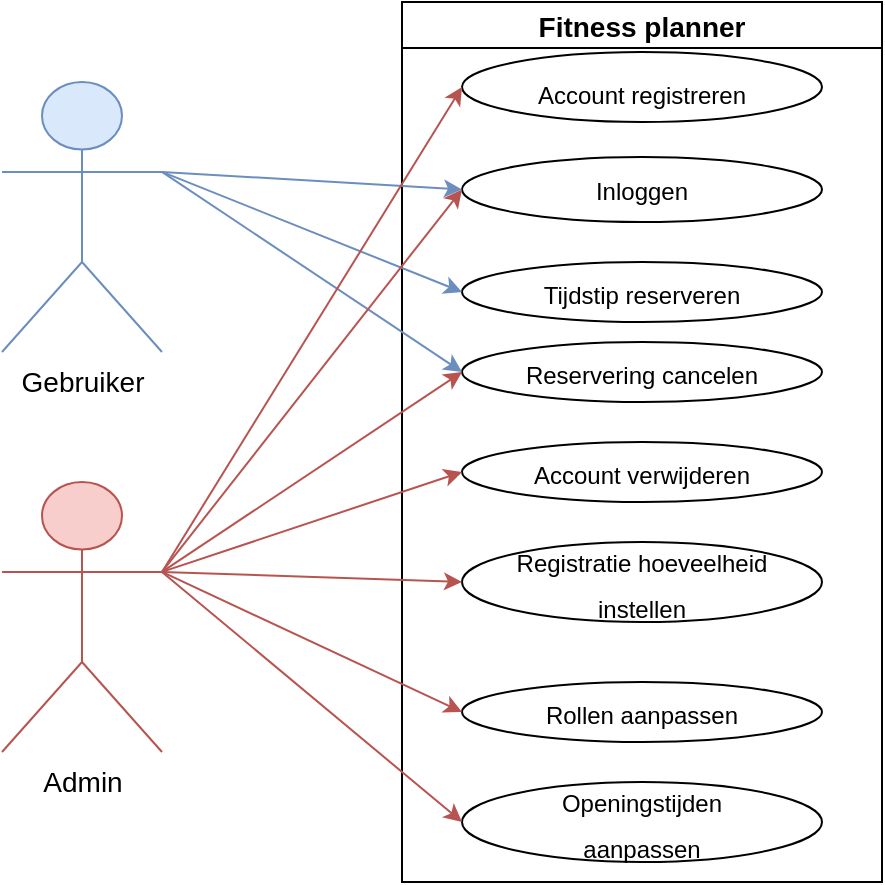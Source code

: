 <mxfile version="16.6.6" type="device"><diagram name="Page-1" id="c4acf3e9-155e-7222-9cf6-157b1a14988f"><mxGraphModel dx="1038" dy="583" grid="1" gridSize="10" guides="1" tooltips="1" connect="1" arrows="1" fold="1" page="1" pageScale="1" pageWidth="850" pageHeight="1100" background="none" math="0" shadow="0"><root><mxCell id="0"/><mxCell id="1" parent="0"/><mxCell id="vP5KQQVypekECooDQKsb-13" value="Gebruiker" style="shape=umlActor;verticalLabelPosition=bottom;verticalAlign=top;html=1;outlineConnect=0;fontSize=14;fillColor=#dae8fc;strokeColor=#6c8ebf;" parent="1" vertex="1"><mxGeometry x="80" y="80" width="80" height="135" as="geometry"/></mxCell><mxCell id="vP5KQQVypekECooDQKsb-14" value="Admin" style="shape=umlActor;verticalLabelPosition=bottom;verticalAlign=top;html=1;outlineConnect=0;fontSize=14;fillColor=#f8cecc;strokeColor=#b85450;" parent="1" vertex="1"><mxGeometry x="80" y="280" width="80" height="135" as="geometry"/></mxCell><mxCell id="vP5KQQVypekECooDQKsb-15" value="Fitness planner" style="swimlane;fontSize=14;" parent="1" vertex="1"><mxGeometry x="280" y="40" width="240" height="440" as="geometry"><mxRectangle x="280" y="80" width="130" height="23" as="alternateBounds"/></mxGeometry></mxCell><mxCell id="vP5KQQVypekECooDQKsb-1" value="" style="ellipse;whiteSpace=wrap;html=1;" parent="vP5KQQVypekECooDQKsb-15" vertex="1"><mxGeometry x="30" y="25" width="180" height="35" as="geometry"/></mxCell><mxCell id="vP5KQQVypekECooDQKsb-4" value="" style="ellipse;whiteSpace=wrap;html=1;" parent="vP5KQQVypekECooDQKsb-15" vertex="1"><mxGeometry x="30" y="77.5" width="180" height="32.5" as="geometry"/></mxCell><mxCell id="vP5KQQVypekECooDQKsb-6" value="" style="ellipse;whiteSpace=wrap;html=1;" parent="vP5KQQVypekECooDQKsb-15" vertex="1"><mxGeometry x="30" y="130" width="180" height="30" as="geometry"/></mxCell><mxCell id="vP5KQQVypekECooDQKsb-20" value="&lt;font style=&quot;font-size: 12px&quot;&gt;Account registreren&lt;/font&gt;" style="text;html=1;strokeColor=none;fillColor=none;align=center;verticalAlign=middle;whiteSpace=wrap;rounded=0;fontSize=19;" parent="vP5KQQVypekECooDQKsb-15" vertex="1"><mxGeometry x="50" y="30" width="140" height="30" as="geometry"/></mxCell><mxCell id="vP5KQQVypekECooDQKsb-10" value="" style="ellipse;whiteSpace=wrap;html=1;" parent="vP5KQQVypekECooDQKsb-15" vertex="1"><mxGeometry x="30" y="270" width="180" height="40" as="geometry"/></mxCell><mxCell id="vP5KQQVypekECooDQKsb-26" value="" style="ellipse;whiteSpace=wrap;html=1;" parent="vP5KQQVypekECooDQKsb-15" vertex="1"><mxGeometry x="30" y="170" width="180" height="30" as="geometry"/></mxCell><mxCell id="aG3Bw0ujYICGAJlph6N1-1" value="&lt;font style=&quot;font-size: 12px&quot;&gt;Inloggen&lt;/font&gt;" style="text;html=1;strokeColor=none;fillColor=none;align=center;verticalAlign=middle;whiteSpace=wrap;rounded=0;fontSize=19;" parent="vP5KQQVypekECooDQKsb-15" vertex="1"><mxGeometry x="50" y="77.5" width="140" height="30" as="geometry"/></mxCell><mxCell id="aG3Bw0ujYICGAJlph6N1-2" value="&lt;font style=&quot;font-size: 12px&quot;&gt;Tijdstip reserveren&lt;/font&gt;" style="text;html=1;strokeColor=none;fillColor=none;align=center;verticalAlign=middle;whiteSpace=wrap;rounded=0;fontSize=19;" parent="vP5KQQVypekECooDQKsb-15" vertex="1"><mxGeometry x="50" y="130" width="140" height="30" as="geometry"/></mxCell><mxCell id="dVCjZj4Y3QVwTGdoybLZ-1" value="" style="ellipse;whiteSpace=wrap;html=1;" vertex="1" parent="vP5KQQVypekECooDQKsb-15"><mxGeometry x="30" y="340" width="180" height="30" as="geometry"/></mxCell><mxCell id="dVCjZj4Y3QVwTGdoybLZ-3" value="" style="ellipse;whiteSpace=wrap;html=1;" vertex="1" parent="vP5KQQVypekECooDQKsb-15"><mxGeometry x="30" y="390" width="180" height="40" as="geometry"/></mxCell><mxCell id="dVCjZj4Y3QVwTGdoybLZ-9" value="" style="ellipse;whiteSpace=wrap;html=1;" vertex="1" parent="vP5KQQVypekECooDQKsb-15"><mxGeometry x="30" y="220" width="180" height="30" as="geometry"/></mxCell><mxCell id="aG3Bw0ujYICGAJlph6N1-3" value="&lt;font style=&quot;font-size: 12px&quot;&gt;Account verwijderen&lt;/font&gt;" style="text;html=1;strokeColor=none;fillColor=none;align=center;verticalAlign=middle;whiteSpace=wrap;rounded=0;fontSize=19;" parent="vP5KQQVypekECooDQKsb-15" vertex="1"><mxGeometry x="50" y="220" width="140" height="30" as="geometry"/></mxCell><mxCell id="vP5KQQVypekECooDQKsb-19" value="&lt;font style=&quot;font-size: 12px&quot;&gt;Registratie hoeveelheid instellen&lt;/font&gt;" style="text;html=1;strokeColor=none;fillColor=none;align=center;verticalAlign=middle;whiteSpace=wrap;rounded=0;fontSize=19;" parent="vP5KQQVypekECooDQKsb-15" vertex="1"><mxGeometry x="50" y="275" width="140" height="30" as="geometry"/></mxCell><mxCell id="dVCjZj4Y3QVwTGdoybLZ-2" value="&lt;font style=&quot;font-size: 12px&quot;&gt;Rollen aanpassen&lt;/font&gt;" style="text;html=1;strokeColor=none;fillColor=none;align=center;verticalAlign=middle;whiteSpace=wrap;rounded=0;fontSize=19;" vertex="1" parent="vP5KQQVypekECooDQKsb-15"><mxGeometry x="50" y="340" width="140" height="30" as="geometry"/></mxCell><mxCell id="dVCjZj4Y3QVwTGdoybLZ-4" value="&lt;font style=&quot;font-size: 12px&quot;&gt;Openingstijden aanpassen&lt;/font&gt;" style="text;html=1;strokeColor=none;fillColor=none;align=center;verticalAlign=middle;whiteSpace=wrap;rounded=0;fontSize=19;" vertex="1" parent="vP5KQQVypekECooDQKsb-15"><mxGeometry x="50" y="395" width="140" height="30" as="geometry"/></mxCell><mxCell id="dVCjZj4Y3QVwTGdoybLZ-10" value="&lt;font style=&quot;font-size: 12px&quot;&gt;Reservering cancelen&lt;/font&gt;" style="text;html=1;strokeColor=none;fillColor=none;align=center;verticalAlign=middle;whiteSpace=wrap;rounded=0;fontSize=19;" vertex="1" parent="vP5KQQVypekECooDQKsb-15"><mxGeometry x="50" y="170" width="140" height="30" as="geometry"/></mxCell><mxCell id="dVCjZj4Y3QVwTGdoybLZ-6" value="" style="endArrow=classic;html=1;rounded=0;fontSize=12;exitX=1;exitY=0.333;exitDx=0;exitDy=0;exitPerimeter=0;entryX=0;entryY=0.5;entryDx=0;entryDy=0;fillColor=#dae8fc;strokeColor=#6c8ebf;" edge="1" parent="1" source="vP5KQQVypekECooDQKsb-13" target="vP5KQQVypekECooDQKsb-6"><mxGeometry width="50" height="50" relative="1" as="geometry"><mxPoint x="190" y="160" as="sourcePoint"/><mxPoint x="240" y="110" as="targetPoint"/></mxGeometry></mxCell><mxCell id="dVCjZj4Y3QVwTGdoybLZ-7" value="" style="endArrow=classic;html=1;rounded=0;fontSize=12;exitX=1;exitY=0.333;exitDx=0;exitDy=0;exitPerimeter=0;entryX=0;entryY=0.5;entryDx=0;entryDy=0;fillColor=#dae8fc;strokeColor=#6c8ebf;" edge="1" parent="1" source="vP5KQQVypekECooDQKsb-13" target="vP5KQQVypekECooDQKsb-4"><mxGeometry width="50" height="50" relative="1" as="geometry"><mxPoint x="170" y="135" as="sourcePoint"/><mxPoint x="320" y="132.5" as="targetPoint"/></mxGeometry></mxCell><mxCell id="dVCjZj4Y3QVwTGdoybLZ-8" value="" style="endArrow=classic;html=1;rounded=0;fontSize=12;exitX=1;exitY=0.333;exitDx=0;exitDy=0;exitPerimeter=0;fillColor=#dae8fc;strokeColor=#6c8ebf;entryX=0;entryY=0.5;entryDx=0;entryDy=0;" edge="1" parent="1" source="vP5KQQVypekECooDQKsb-13" target="vP5KQQVypekECooDQKsb-26"><mxGeometry width="50" height="50" relative="1" as="geometry"><mxPoint x="170" y="135" as="sourcePoint"/><mxPoint x="220" y="250" as="targetPoint"/></mxGeometry></mxCell><mxCell id="dVCjZj4Y3QVwTGdoybLZ-11" value="" style="endArrow=classic;html=1;rounded=0;fontSize=12;exitX=1;exitY=0.333;exitDx=0;exitDy=0;exitPerimeter=0;entryX=0;entryY=0.5;entryDx=0;entryDy=0;fillColor=#f8cecc;strokeColor=#b85450;" edge="1" parent="1" source="vP5KQQVypekECooDQKsb-14" target="vP5KQQVypekECooDQKsb-1"><mxGeometry width="50" height="50" relative="1" as="geometry"><mxPoint x="190" y="350" as="sourcePoint"/><mxPoint x="240" y="300" as="targetPoint"/></mxGeometry></mxCell><mxCell id="dVCjZj4Y3QVwTGdoybLZ-12" value="" style="endArrow=classic;html=1;rounded=0;fontSize=12;exitX=1;exitY=0.333;exitDx=0;exitDy=0;exitPerimeter=0;entryX=0;entryY=0.5;entryDx=0;entryDy=0;fillColor=#f8cecc;strokeColor=#b85450;" edge="1" parent="1" source="vP5KQQVypekECooDQKsb-14" target="vP5KQQVypekECooDQKsb-4"><mxGeometry width="50" height="50" relative="1" as="geometry"><mxPoint x="170" y="335" as="sourcePoint"/><mxPoint x="320" y="132.5" as="targetPoint"/></mxGeometry></mxCell><mxCell id="dVCjZj4Y3QVwTGdoybLZ-13" value="" style="endArrow=classic;html=1;rounded=0;fontSize=12;exitX=1;exitY=0.333;exitDx=0;exitDy=0;exitPerimeter=0;entryX=0;entryY=0.5;entryDx=0;entryDy=0;fillColor=#f8cecc;strokeColor=#b85450;" edge="1" parent="1" source="vP5KQQVypekECooDQKsb-14" target="dVCjZj4Y3QVwTGdoybLZ-9"><mxGeometry width="50" height="50" relative="1" as="geometry"><mxPoint x="170" y="335" as="sourcePoint"/><mxPoint x="320" y="183.75" as="targetPoint"/></mxGeometry></mxCell><mxCell id="dVCjZj4Y3QVwTGdoybLZ-14" value="" style="endArrow=classic;html=1;rounded=0;fontSize=12;exitX=1;exitY=0.333;exitDx=0;exitDy=0;exitPerimeter=0;entryX=0;entryY=0.5;entryDx=0;entryDy=0;fillColor=#f8cecc;strokeColor=#b85450;" edge="1" parent="1" source="vP5KQQVypekECooDQKsb-14" target="vP5KQQVypekECooDQKsb-10"><mxGeometry width="50" height="50" relative="1" as="geometry"><mxPoint x="170" y="335" as="sourcePoint"/><mxPoint x="320" y="325" as="targetPoint"/></mxGeometry></mxCell><mxCell id="dVCjZj4Y3QVwTGdoybLZ-15" value="" style="endArrow=classic;html=1;rounded=0;fontSize=12;exitX=1;exitY=0.333;exitDx=0;exitDy=0;exitPerimeter=0;entryX=0;entryY=0.5;entryDx=0;entryDy=0;fillColor=#f8cecc;strokeColor=#b85450;" edge="1" parent="1" source="vP5KQQVypekECooDQKsb-14" target="dVCjZj4Y3QVwTGdoybLZ-1"><mxGeometry width="50" height="50" relative="1" as="geometry"><mxPoint x="170" y="335" as="sourcePoint"/><mxPoint x="320" y="380" as="targetPoint"/></mxGeometry></mxCell><mxCell id="dVCjZj4Y3QVwTGdoybLZ-16" value="" style="endArrow=classic;html=1;rounded=0;fontSize=12;exitX=1;exitY=0.333;exitDx=0;exitDy=0;exitPerimeter=0;entryX=0;entryY=0.5;entryDx=0;entryDy=0;fillColor=#f8cecc;strokeColor=#b85450;" edge="1" parent="1" source="vP5KQQVypekECooDQKsb-14" target="dVCjZj4Y3QVwTGdoybLZ-3"><mxGeometry width="50" height="50" relative="1" as="geometry"><mxPoint x="170" y="335" as="sourcePoint"/><mxPoint x="320" y="445" as="targetPoint"/></mxGeometry></mxCell><mxCell id="dVCjZj4Y3QVwTGdoybLZ-17" value="" style="endArrow=classic;html=1;rounded=0;fontSize=12;exitX=1;exitY=0.333;exitDx=0;exitDy=0;exitPerimeter=0;entryX=0;entryY=0.5;entryDx=0;entryDy=0;fillColor=#f8cecc;strokeColor=#b85450;" edge="1" parent="1" source="vP5KQQVypekECooDQKsb-14" target="vP5KQQVypekECooDQKsb-26"><mxGeometry width="50" height="50" relative="1" as="geometry"><mxPoint x="180" y="345" as="sourcePoint"/><mxPoint x="330" y="455" as="targetPoint"/></mxGeometry></mxCell></root></mxGraphModel></diagram></mxfile>